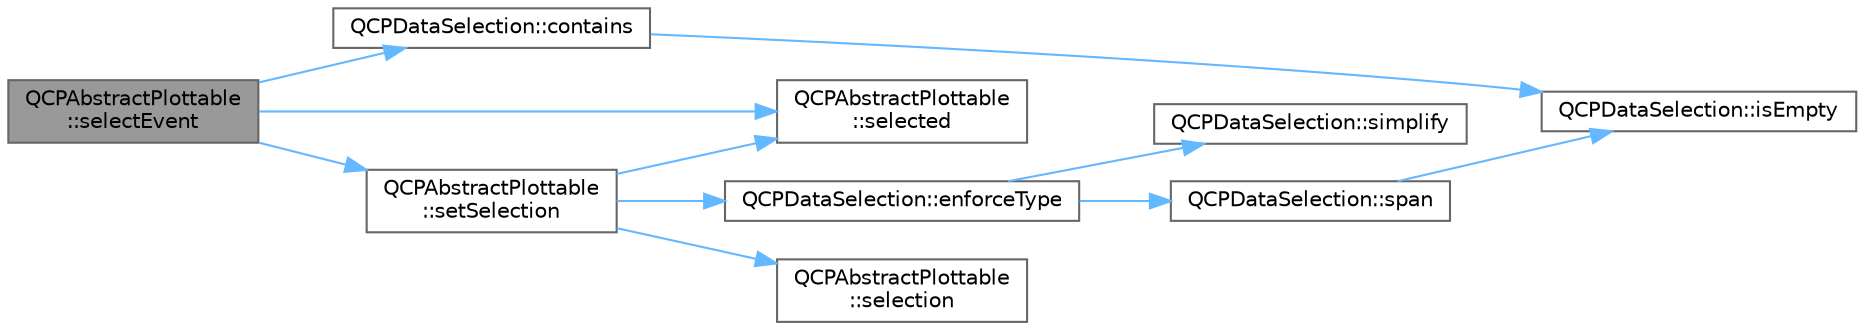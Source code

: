 digraph "QCPAbstractPlottable::selectEvent"
{
 // LATEX_PDF_SIZE
  bgcolor="transparent";
  edge [fontname=Helvetica,fontsize=10,labelfontname=Helvetica,labelfontsize=10];
  node [fontname=Helvetica,fontsize=10,shape=box,height=0.2,width=0.4];
  rankdir="LR";
  Node1 [label="QCPAbstractPlottable\l::selectEvent",height=0.2,width=0.4,color="gray40", fillcolor="grey60", style="filled", fontcolor="black",tooltip=" "];
  Node1 -> Node2 [color="steelblue1",style="solid"];
  Node2 [label="QCPDataSelection::contains",height=0.2,width=0.4,color="grey40", fillcolor="white", style="filled",URL="$class_q_c_p_data_selection.html#ab1ad3d5bbb55749c3f7ab1e45429c932",tooltip=" "];
  Node2 -> Node3 [color="steelblue1",style="solid"];
  Node3 [label="QCPDataSelection::isEmpty",height=0.2,width=0.4,color="grey40", fillcolor="white", style="filled",URL="$class_q_c_p_data_selection.html#a7f7526b475998dc0c3d6c376b24736c9",tooltip=" "];
  Node1 -> Node4 [color="steelblue1",style="solid"];
  Node4 [label="QCPAbstractPlottable\l::selected",height=0.2,width=0.4,color="grey40", fillcolor="white", style="filled",URL="$class_q_c_p_abstract_plottable.html#a0b3b514474fe93354fc74cfc144184b4",tooltip=" "];
  Node1 -> Node5 [color="steelblue1",style="solid"];
  Node5 [label="QCPAbstractPlottable\l::setSelection",height=0.2,width=0.4,color="grey40", fillcolor="white", style="filled",URL="$class_q_c_p_abstract_plottable.html#a219bc5403a9d85d3129165ec3f5ae436",tooltip=" "];
  Node5 -> Node6 [color="steelblue1",style="solid"];
  Node6 [label="QCPDataSelection::enforceType",height=0.2,width=0.4,color="grey40", fillcolor="white", style="filled",URL="$class_q_c_p_data_selection.html#a17b84d852911531d229f4a76aa239a75",tooltip=" "];
  Node6 -> Node7 [color="steelblue1",style="solid"];
  Node7 [label="QCPDataSelection::simplify",height=0.2,width=0.4,color="grey40", fillcolor="white", style="filled",URL="$class_q_c_p_data_selection.html#a4a2fbad1a6e4d1dd26fdfdf88956f2a4",tooltip=" "];
  Node6 -> Node8 [color="steelblue1",style="solid"];
  Node8 [label="QCPDataSelection::span",height=0.2,width=0.4,color="grey40", fillcolor="white", style="filled",URL="$class_q_c_p_data_selection.html#a890f9291e0b7f065747040de5d68ff7d",tooltip=" "];
  Node8 -> Node3 [color="steelblue1",style="solid"];
  Node5 -> Node4 [color="steelblue1",style="solid"];
  Node5 -> Node9 [color="steelblue1",style="solid"];
  Node9 [label="QCPAbstractPlottable\l::selection",height=0.2,width=0.4,color="grey40", fillcolor="white", style="filled",URL="$class_q_c_p_abstract_plottable.html#a040bf09f41d456284cfd39cc37aa068f",tooltip=" "];
}
